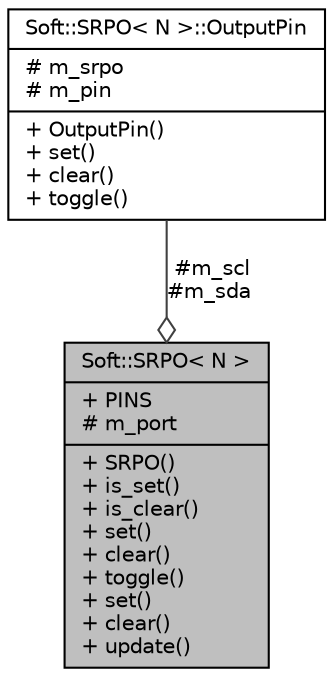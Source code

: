 digraph "Soft::SRPO&lt; N &gt;"
{
  edge [fontname="Helvetica",fontsize="10",labelfontname="Helvetica",labelfontsize="10"];
  node [fontname="Helvetica",fontsize="10",shape=record];
  Node1 [label="{Soft::SRPO\< N \>\n|+ PINS\l# m_port\l|+ SRPO()\l+ is_set()\l+ is_clear()\l+ set()\l+ clear()\l+ toggle()\l+ set()\l+ clear()\l+ update()\l}",height=0.2,width=0.4,color="black", fillcolor="grey75", style="filled", fontcolor="black"];
  Node2 -> Node1 [color="grey25",fontsize="10",style="solid",label=" #m_scl\n#m_sda" ,arrowhead="odiamond",fontname="Helvetica"];
  Node2 [label="{Soft::SRPO\< N \>::OutputPin\n|# m_srpo\l# m_pin\l|+ OutputPin()\l+ set()\l+ clear()\l+ toggle()\l}",height=0.2,width=0.4,color="black", fillcolor="white", style="filled",URL="$d0/dbc/classSoft_1_1SRPO_1_1OutputPin.html"];
}
